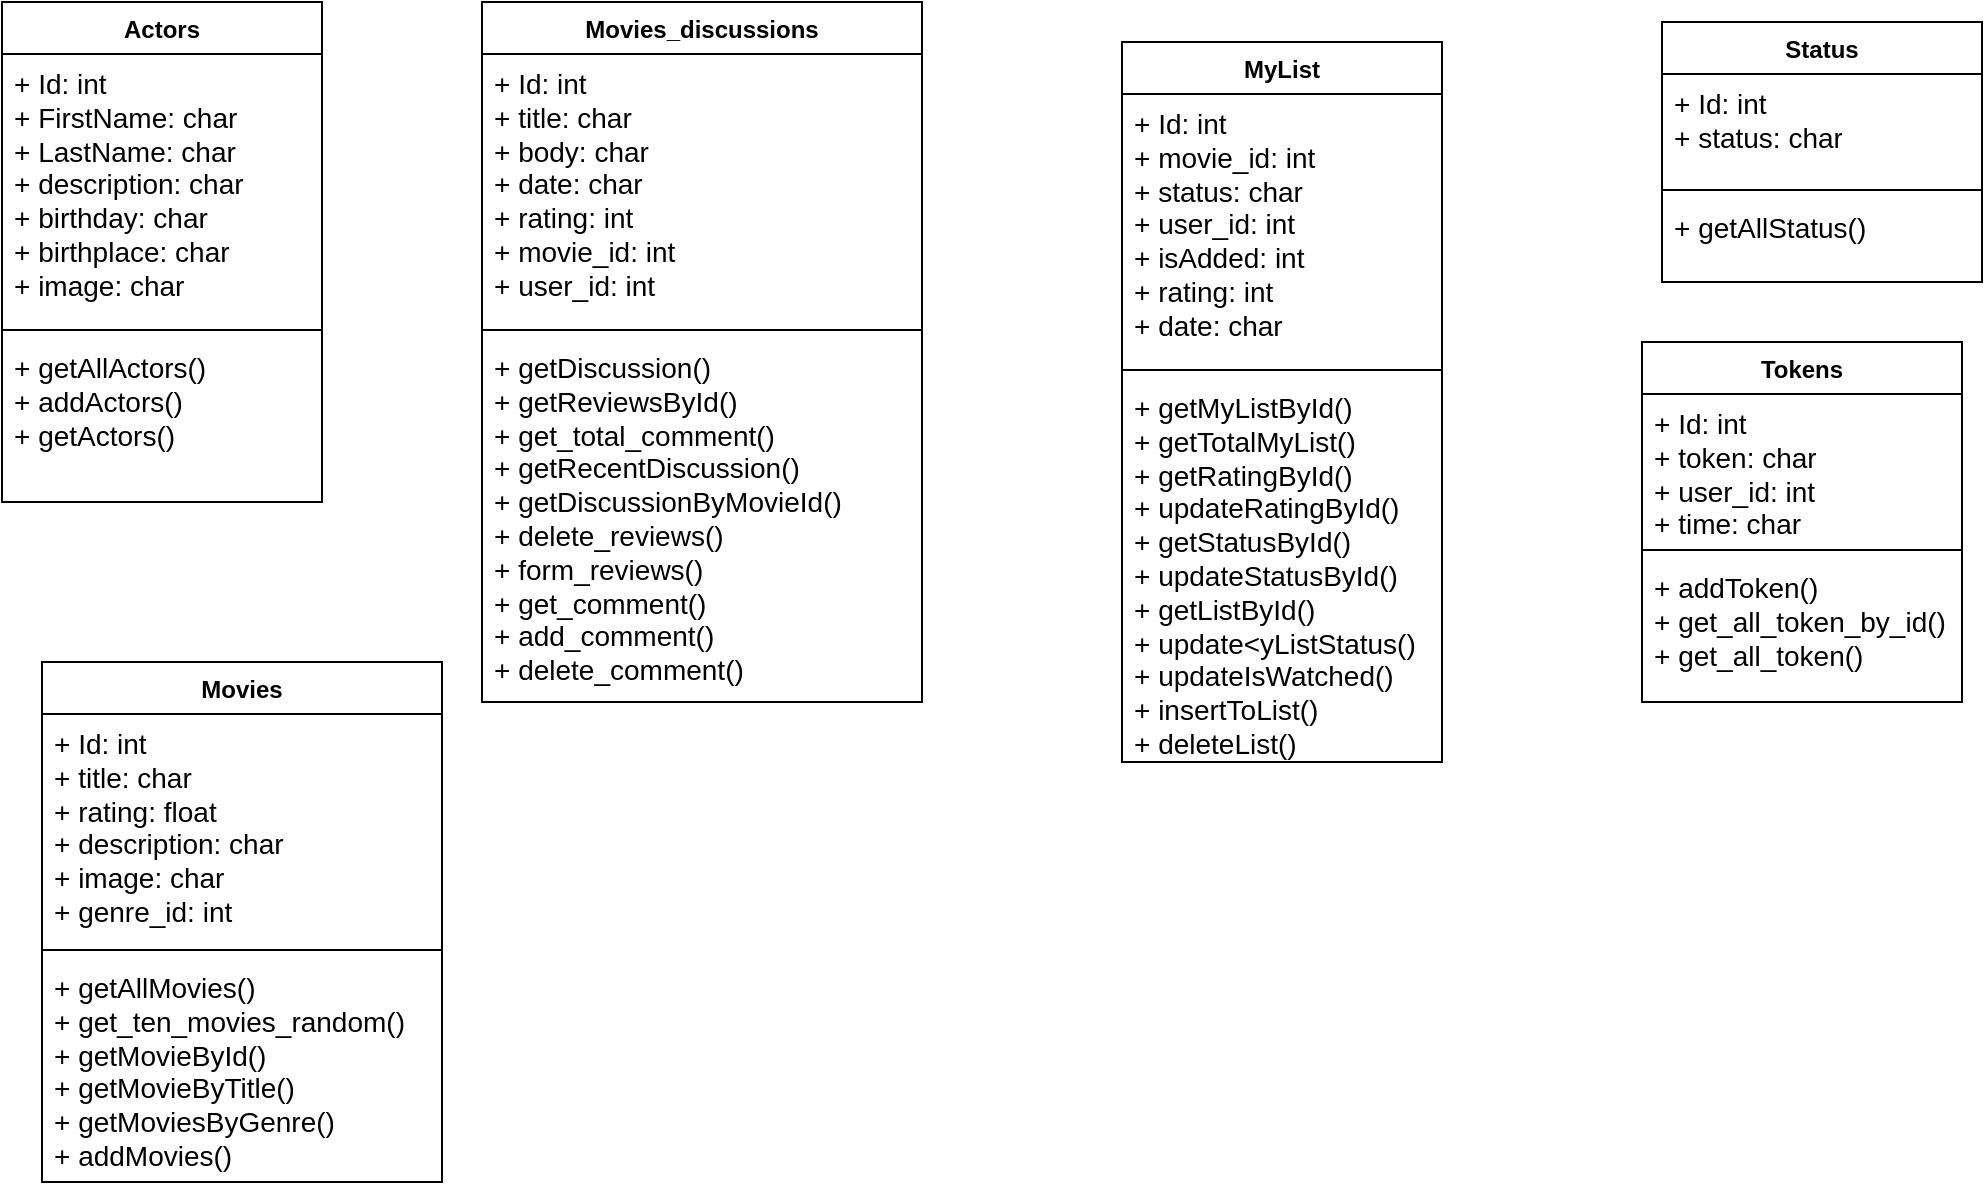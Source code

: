 <mxfile version="22.1.5" type="github">
  <diagram name="Page-1" id="U44AKlqPYRK6XK5reMsL">
    <mxGraphModel dx="363" dy="488" grid="1" gridSize="10" guides="1" tooltips="1" connect="1" arrows="1" fold="1" page="1" pageScale="1" pageWidth="1169" pageHeight="827" math="0" shadow="0">
      <root>
        <mxCell id="0" />
        <mxCell id="1" parent="0" />
        <mxCell id="mxG8LXYOKO1QrB_IOBUx-16" value="Actors" style="swimlane;fontStyle=1;align=center;verticalAlign=top;childLayout=stackLayout;horizontal=1;startSize=26;horizontalStack=0;resizeParent=1;resizeParentMax=0;resizeLast=0;collapsible=1;marginBottom=0;whiteSpace=wrap;html=1;" vertex="1" parent="1">
          <mxGeometry x="50" y="50" width="160" height="250" as="geometry" />
        </mxCell>
        <mxCell id="mxG8LXYOKO1QrB_IOBUx-17" value="&lt;font style=&quot;font-size: 14px;&quot;&gt;+ Id: int&lt;br&gt;+ FirstName: char&lt;br&gt;+ LastName: char&lt;br&gt;+ description: char&lt;br&gt;+ birthday: char&lt;br&gt;+ birthplace: char&lt;br&gt;+ image: char&lt;/font&gt;" style="text;strokeColor=none;fillColor=none;align=left;verticalAlign=top;spacingLeft=4;spacingRight=4;overflow=hidden;rotatable=0;points=[[0,0.5],[1,0.5]];portConstraint=eastwest;whiteSpace=wrap;html=1;" vertex="1" parent="mxG8LXYOKO1QrB_IOBUx-16">
          <mxGeometry y="26" width="160" height="134" as="geometry" />
        </mxCell>
        <mxCell id="mxG8LXYOKO1QrB_IOBUx-18" value="" style="line;strokeWidth=1;fillColor=none;align=left;verticalAlign=middle;spacingTop=-1;spacingLeft=3;spacingRight=3;rotatable=0;labelPosition=right;points=[];portConstraint=eastwest;strokeColor=inherit;" vertex="1" parent="mxG8LXYOKO1QrB_IOBUx-16">
          <mxGeometry y="160" width="160" height="8" as="geometry" />
        </mxCell>
        <mxCell id="mxG8LXYOKO1QrB_IOBUx-19" value="&lt;font style=&quot;font-size: 14px;&quot;&gt;+ getAllActors()&lt;br&gt;+ addActors()&lt;br&gt;+ getActors()&lt;br&gt;&lt;/font&gt;" style="text;strokeColor=none;fillColor=none;align=left;verticalAlign=top;spacingLeft=4;spacingRight=4;overflow=hidden;rotatable=0;points=[[0,0.5],[1,0.5]];portConstraint=eastwest;whiteSpace=wrap;html=1;" vertex="1" parent="mxG8LXYOKO1QrB_IOBUx-16">
          <mxGeometry y="168" width="160" height="82" as="geometry" />
        </mxCell>
        <mxCell id="mxG8LXYOKO1QrB_IOBUx-20" value="Movies_discussions" style="swimlane;fontStyle=1;align=center;verticalAlign=top;childLayout=stackLayout;horizontal=1;startSize=26;horizontalStack=0;resizeParent=1;resizeParentMax=0;resizeLast=0;collapsible=1;marginBottom=0;whiteSpace=wrap;html=1;" vertex="1" parent="1">
          <mxGeometry x="290" y="50" width="220" height="350" as="geometry" />
        </mxCell>
        <mxCell id="mxG8LXYOKO1QrB_IOBUx-21" value="&lt;font style=&quot;font-size: 14px;&quot;&gt;+ Id: int&lt;br&gt;+ title: char&lt;br&gt;+ body: char&lt;br&gt;+ date: char&lt;br&gt;+ rating: int&lt;br&gt;+ movie_id: int&lt;br&gt;+ user_id: int&lt;br&gt;&lt;/font&gt;" style="text;strokeColor=none;fillColor=none;align=left;verticalAlign=top;spacingLeft=4;spacingRight=4;overflow=hidden;rotatable=0;points=[[0,0.5],[1,0.5]];portConstraint=eastwest;whiteSpace=wrap;html=1;" vertex="1" parent="mxG8LXYOKO1QrB_IOBUx-20">
          <mxGeometry y="26" width="220" height="134" as="geometry" />
        </mxCell>
        <mxCell id="mxG8LXYOKO1QrB_IOBUx-22" value="" style="line;strokeWidth=1;fillColor=none;align=left;verticalAlign=middle;spacingTop=-1;spacingLeft=3;spacingRight=3;rotatable=0;labelPosition=right;points=[];portConstraint=eastwest;strokeColor=inherit;" vertex="1" parent="mxG8LXYOKO1QrB_IOBUx-20">
          <mxGeometry y="160" width="220" height="8" as="geometry" />
        </mxCell>
        <mxCell id="mxG8LXYOKO1QrB_IOBUx-23" value="&lt;font style=&quot;font-size: 14px;&quot;&gt;+ getDiscussion()&lt;br&gt;+ getReviewsById()&lt;br&gt;+ get_total_comment()&lt;br&gt;+ getRecentDiscussion()&lt;br&gt;+ getDiscussionByMovieId()&lt;br&gt;+ delete_reviews()&lt;br&gt;+ form_reviews()&lt;br&gt;+ get_comment()&lt;br&gt;+ add_comment()&lt;br&gt;+ delete_comment()&lt;br&gt;&lt;/font&gt;" style="text;strokeColor=none;fillColor=none;align=left;verticalAlign=top;spacingLeft=4;spacingRight=4;overflow=hidden;rotatable=0;points=[[0,0.5],[1,0.5]];portConstraint=eastwest;whiteSpace=wrap;html=1;" vertex="1" parent="mxG8LXYOKO1QrB_IOBUx-20">
          <mxGeometry y="168" width="220" height="182" as="geometry" />
        </mxCell>
        <mxCell id="mxG8LXYOKO1QrB_IOBUx-24" value="Movies" style="swimlane;fontStyle=1;align=center;verticalAlign=top;childLayout=stackLayout;horizontal=1;startSize=26;horizontalStack=0;resizeParent=1;resizeParentMax=0;resizeLast=0;collapsible=1;marginBottom=0;whiteSpace=wrap;html=1;" vertex="1" parent="1">
          <mxGeometry x="70" y="380" width="200" height="260" as="geometry" />
        </mxCell>
        <mxCell id="mxG8LXYOKO1QrB_IOBUx-25" value="&lt;font style=&quot;font-size: 14px;&quot;&gt;+ Id: int&lt;br&gt;+ title: char&lt;br&gt;+ rating: float&lt;br&gt;+ description: char&lt;br&gt;+ image: char&lt;br&gt;+ genre_id: int&lt;br&gt;&lt;/font&gt;" style="text;strokeColor=none;fillColor=none;align=left;verticalAlign=top;spacingLeft=4;spacingRight=4;overflow=hidden;rotatable=0;points=[[0,0.5],[1,0.5]];portConstraint=eastwest;whiteSpace=wrap;html=1;" vertex="1" parent="mxG8LXYOKO1QrB_IOBUx-24">
          <mxGeometry y="26" width="200" height="114" as="geometry" />
        </mxCell>
        <mxCell id="mxG8LXYOKO1QrB_IOBUx-26" value="" style="line;strokeWidth=1;fillColor=none;align=left;verticalAlign=middle;spacingTop=-1;spacingLeft=3;spacingRight=3;rotatable=0;labelPosition=right;points=[];portConstraint=eastwest;strokeColor=inherit;" vertex="1" parent="mxG8LXYOKO1QrB_IOBUx-24">
          <mxGeometry y="140" width="200" height="8" as="geometry" />
        </mxCell>
        <mxCell id="mxG8LXYOKO1QrB_IOBUx-27" value="&lt;font style=&quot;font-size: 14px;&quot;&gt;+ getAllMovies()&lt;br&gt;+ get_ten_movies_random()&lt;br&gt;+ getMovieById()&lt;br&gt;+ getMovieByTitle()&lt;br&gt;+ getMoviesByGenre()&lt;br&gt;+ addMovies()&lt;br&gt;&lt;/font&gt;" style="text;strokeColor=none;fillColor=none;align=left;verticalAlign=top;spacingLeft=4;spacingRight=4;overflow=hidden;rotatable=0;points=[[0,0.5],[1,0.5]];portConstraint=eastwest;whiteSpace=wrap;html=1;" vertex="1" parent="mxG8LXYOKO1QrB_IOBUx-24">
          <mxGeometry y="148" width="200" height="112" as="geometry" />
        </mxCell>
        <mxCell id="mxG8LXYOKO1QrB_IOBUx-28" value="MyList" style="swimlane;fontStyle=1;align=center;verticalAlign=top;childLayout=stackLayout;horizontal=1;startSize=26;horizontalStack=0;resizeParent=1;resizeParentMax=0;resizeLast=0;collapsible=1;marginBottom=0;whiteSpace=wrap;html=1;" vertex="1" parent="1">
          <mxGeometry x="610" y="70" width="160" height="360" as="geometry" />
        </mxCell>
        <mxCell id="mxG8LXYOKO1QrB_IOBUx-29" value="&lt;font style=&quot;font-size: 14px;&quot;&gt;+ Id: int&lt;br&gt;+ movie_id: int&lt;br&gt;+ status: char&lt;br&gt;+ user_id: int&lt;br&gt;+ isAdded: int&lt;br&gt;+ rating: int&lt;br&gt;+ date: char&lt;br&gt;&lt;/font&gt;" style="text;strokeColor=none;fillColor=none;align=left;verticalAlign=top;spacingLeft=4;spacingRight=4;overflow=hidden;rotatable=0;points=[[0,0.5],[1,0.5]];portConstraint=eastwest;whiteSpace=wrap;html=1;" vertex="1" parent="mxG8LXYOKO1QrB_IOBUx-28">
          <mxGeometry y="26" width="160" height="134" as="geometry" />
        </mxCell>
        <mxCell id="mxG8LXYOKO1QrB_IOBUx-30" value="" style="line;strokeWidth=1;fillColor=none;align=left;verticalAlign=middle;spacingTop=-1;spacingLeft=3;spacingRight=3;rotatable=0;labelPosition=right;points=[];portConstraint=eastwest;strokeColor=inherit;" vertex="1" parent="mxG8LXYOKO1QrB_IOBUx-28">
          <mxGeometry y="160" width="160" height="8" as="geometry" />
        </mxCell>
        <mxCell id="mxG8LXYOKO1QrB_IOBUx-31" value="&lt;font style=&quot;font-size: 14px;&quot;&gt;+ getMyListById()&lt;br&gt;+ getTotalMyList()&lt;br&gt;+ getRatingById()&lt;br&gt;+ updateRatingById()&lt;br&gt;+ getStatusById()&lt;br&gt;+ updateStatusById()&lt;br&gt;+ getListById()&lt;br&gt;+ update&amp;lt;yListStatus()&lt;br&gt;+ updateIsWatched()&lt;br&gt;+ insertToList()&lt;br&gt;+ deleteList()&lt;br&gt;&lt;/font&gt;" style="text;strokeColor=none;fillColor=none;align=left;verticalAlign=top;spacingLeft=4;spacingRight=4;overflow=hidden;rotatable=0;points=[[0,0.5],[1,0.5]];portConstraint=eastwest;whiteSpace=wrap;html=1;" vertex="1" parent="mxG8LXYOKO1QrB_IOBUx-28">
          <mxGeometry y="168" width="160" height="192" as="geometry" />
        </mxCell>
        <mxCell id="mxG8LXYOKO1QrB_IOBUx-32" value="Status" style="swimlane;fontStyle=1;align=center;verticalAlign=top;childLayout=stackLayout;horizontal=1;startSize=26;horizontalStack=0;resizeParent=1;resizeParentMax=0;resizeLast=0;collapsible=1;marginBottom=0;whiteSpace=wrap;html=1;" vertex="1" parent="1">
          <mxGeometry x="880" y="60" width="160" height="130" as="geometry" />
        </mxCell>
        <mxCell id="mxG8LXYOKO1QrB_IOBUx-33" value="&lt;font style=&quot;font-size: 14px;&quot;&gt;+ Id: int&lt;br&gt;+ status: char&lt;br&gt;&lt;/font&gt;" style="text;strokeColor=none;fillColor=none;align=left;verticalAlign=top;spacingLeft=4;spacingRight=4;overflow=hidden;rotatable=0;points=[[0,0.5],[1,0.5]];portConstraint=eastwest;whiteSpace=wrap;html=1;" vertex="1" parent="mxG8LXYOKO1QrB_IOBUx-32">
          <mxGeometry y="26" width="160" height="54" as="geometry" />
        </mxCell>
        <mxCell id="mxG8LXYOKO1QrB_IOBUx-34" value="" style="line;strokeWidth=1;fillColor=none;align=left;verticalAlign=middle;spacingTop=-1;spacingLeft=3;spacingRight=3;rotatable=0;labelPosition=right;points=[];portConstraint=eastwest;strokeColor=inherit;" vertex="1" parent="mxG8LXYOKO1QrB_IOBUx-32">
          <mxGeometry y="80" width="160" height="8" as="geometry" />
        </mxCell>
        <mxCell id="mxG8LXYOKO1QrB_IOBUx-35" value="&lt;font style=&quot;font-size: 14px;&quot;&gt;+ getAllStatus()&lt;br&gt;&lt;/font&gt;" style="text;strokeColor=none;fillColor=none;align=left;verticalAlign=top;spacingLeft=4;spacingRight=4;overflow=hidden;rotatable=0;points=[[0,0.5],[1,0.5]];portConstraint=eastwest;whiteSpace=wrap;html=1;" vertex="1" parent="mxG8LXYOKO1QrB_IOBUx-32">
          <mxGeometry y="88" width="160" height="42" as="geometry" />
        </mxCell>
        <mxCell id="mxG8LXYOKO1QrB_IOBUx-36" value="Tokens" style="swimlane;fontStyle=1;align=center;verticalAlign=top;childLayout=stackLayout;horizontal=1;startSize=26;horizontalStack=0;resizeParent=1;resizeParentMax=0;resizeLast=0;collapsible=1;marginBottom=0;whiteSpace=wrap;html=1;" vertex="1" parent="1">
          <mxGeometry x="870" y="220" width="160" height="180" as="geometry" />
        </mxCell>
        <mxCell id="mxG8LXYOKO1QrB_IOBUx-37" value="&lt;font style=&quot;font-size: 14px;&quot;&gt;+ Id: int&lt;br&gt;+ token: char&lt;br&gt;+ user_id: int&lt;br&gt;+ time: char&lt;br&gt;&lt;/font&gt;" style="text;strokeColor=none;fillColor=none;align=left;verticalAlign=top;spacingLeft=4;spacingRight=4;overflow=hidden;rotatable=0;points=[[0,0.5],[1,0.5]];portConstraint=eastwest;whiteSpace=wrap;html=1;" vertex="1" parent="mxG8LXYOKO1QrB_IOBUx-36">
          <mxGeometry y="26" width="160" height="74" as="geometry" />
        </mxCell>
        <mxCell id="mxG8LXYOKO1QrB_IOBUx-38" value="" style="line;strokeWidth=1;fillColor=none;align=left;verticalAlign=middle;spacingTop=-1;spacingLeft=3;spacingRight=3;rotatable=0;labelPosition=right;points=[];portConstraint=eastwest;strokeColor=inherit;" vertex="1" parent="mxG8LXYOKO1QrB_IOBUx-36">
          <mxGeometry y="100" width="160" height="8" as="geometry" />
        </mxCell>
        <mxCell id="mxG8LXYOKO1QrB_IOBUx-39" value="&lt;font style=&quot;font-size: 14px;&quot;&gt;+ addToken()&lt;br&gt;+ get_all_token_by_id()&lt;br&gt;+ get_all_token()&lt;br&gt;&lt;/font&gt;" style="text;strokeColor=none;fillColor=none;align=left;verticalAlign=top;spacingLeft=4;spacingRight=4;overflow=hidden;rotatable=0;points=[[0,0.5],[1,0.5]];portConstraint=eastwest;whiteSpace=wrap;html=1;" vertex="1" parent="mxG8LXYOKO1QrB_IOBUx-36">
          <mxGeometry y="108" width="160" height="72" as="geometry" />
        </mxCell>
      </root>
    </mxGraphModel>
  </diagram>
</mxfile>
